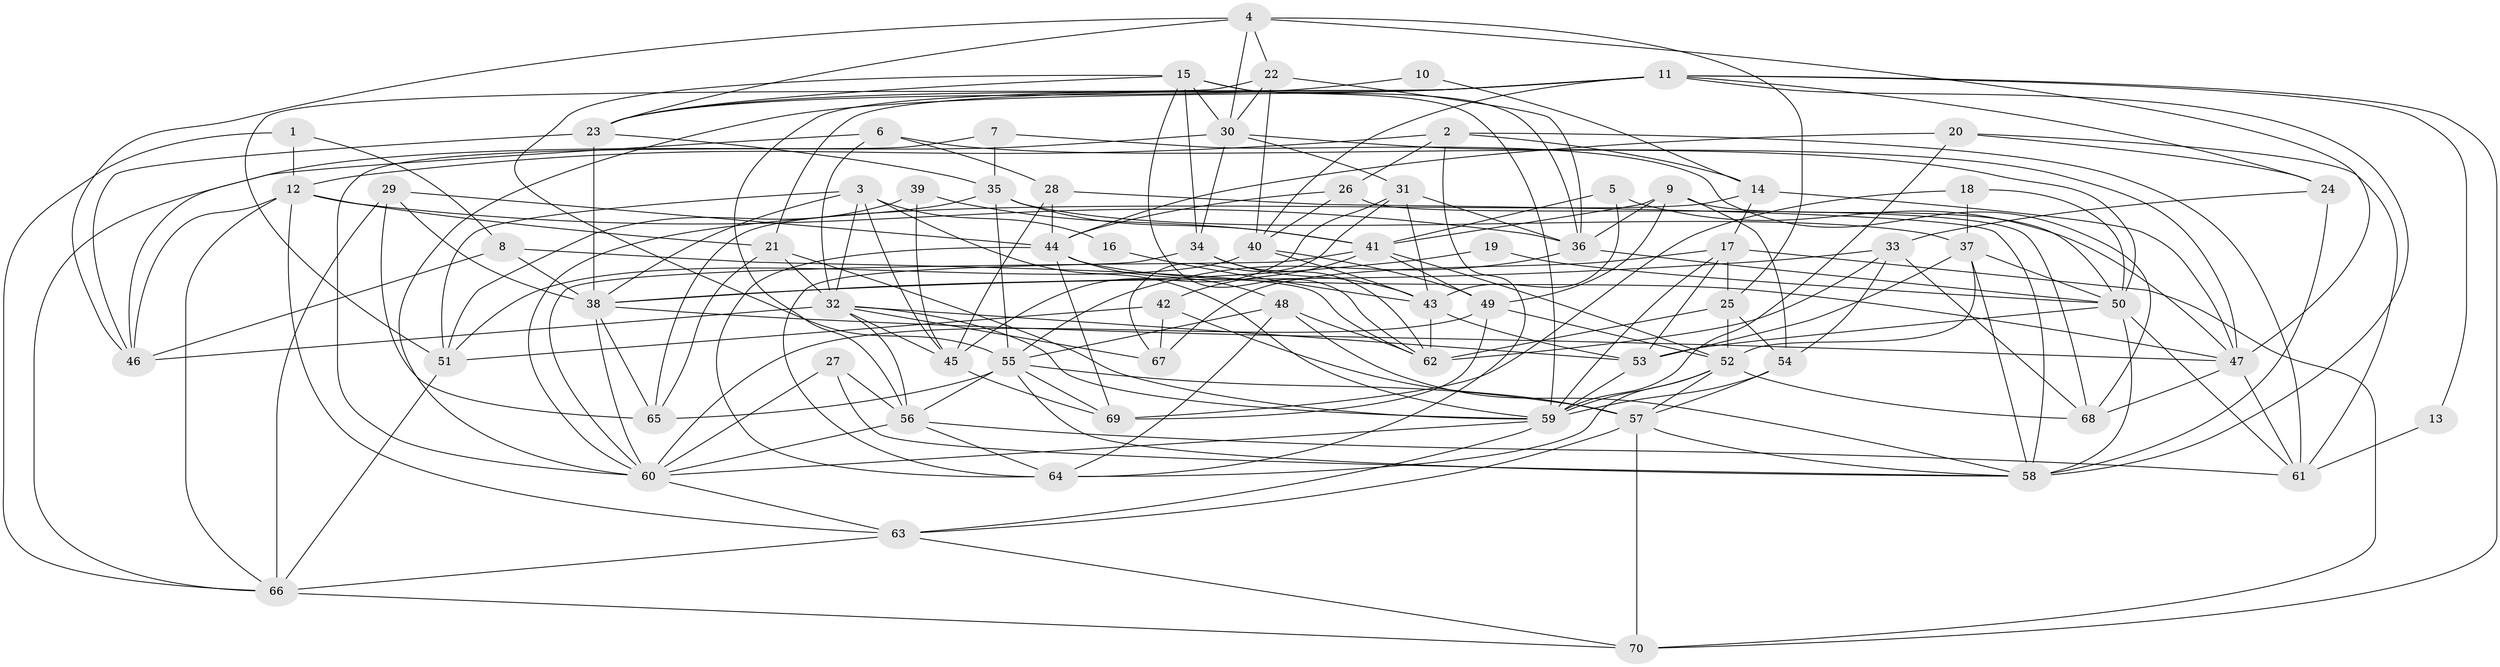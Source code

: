 // original degree distribution, {4: 0.23741007194244604, 5: 0.2158273381294964, 3: 0.2733812949640288, 6: 0.10071942446043165, 2: 0.1366906474820144, 7: 0.014388489208633094, 8: 0.02158273381294964}
// Generated by graph-tools (version 1.1) at 2025/50/03/09/25 03:50:07]
// undirected, 70 vertices, 199 edges
graph export_dot {
graph [start="1"]
  node [color=gray90,style=filled];
  1;
  2;
  3;
  4;
  5;
  6;
  7;
  8;
  9;
  10;
  11;
  12;
  13;
  14;
  15;
  16;
  17;
  18;
  19;
  20;
  21;
  22;
  23;
  24;
  25;
  26;
  27;
  28;
  29;
  30;
  31;
  32;
  33;
  34;
  35;
  36;
  37;
  38;
  39;
  40;
  41;
  42;
  43;
  44;
  45;
  46;
  47;
  48;
  49;
  50;
  51;
  52;
  53;
  54;
  55;
  56;
  57;
  58;
  59;
  60;
  61;
  62;
  63;
  64;
  65;
  66;
  67;
  68;
  69;
  70;
  1 -- 8 [weight=1.0];
  1 -- 12 [weight=1.0];
  1 -- 66 [weight=1.0];
  2 -- 12 [weight=1.0];
  2 -- 14 [weight=1.0];
  2 -- 26 [weight=1.0];
  2 -- 61 [weight=1.0];
  2 -- 64 [weight=1.0];
  3 -- 16 [weight=1.0];
  3 -- 32 [weight=1.0];
  3 -- 38 [weight=1.0];
  3 -- 45 [weight=1.0];
  3 -- 51 [weight=1.0];
  3 -- 59 [weight=1.0];
  4 -- 22 [weight=1.0];
  4 -- 23 [weight=1.0];
  4 -- 25 [weight=1.0];
  4 -- 30 [weight=1.0];
  4 -- 46 [weight=1.0];
  4 -- 47 [weight=1.0];
  5 -- 41 [weight=1.0];
  5 -- 43 [weight=1.0];
  5 -- 47 [weight=1.0];
  6 -- 28 [weight=1.0];
  6 -- 32 [weight=1.0];
  6 -- 46 [weight=1.0];
  6 -- 50 [weight=1.0];
  7 -- 35 [weight=1.0];
  7 -- 60 [weight=1.0];
  7 -- 68 [weight=1.0];
  8 -- 38 [weight=1.0];
  8 -- 46 [weight=1.0];
  8 -- 62 [weight=1.0];
  9 -- 36 [weight=1.0];
  9 -- 41 [weight=1.0];
  9 -- 49 [weight=1.0];
  9 -- 50 [weight=1.0];
  9 -- 54 [weight=1.0];
  10 -- 14 [weight=1.0];
  10 -- 23 [weight=1.0];
  11 -- 13 [weight=1.0];
  11 -- 21 [weight=1.0];
  11 -- 23 [weight=1.0];
  11 -- 24 [weight=1.0];
  11 -- 40 [weight=1.0];
  11 -- 56 [weight=1.0];
  11 -- 58 [weight=2.0];
  11 -- 60 [weight=1.0];
  11 -- 70 [weight=1.0];
  12 -- 21 [weight=1.0];
  12 -- 36 [weight=1.0];
  12 -- 46 [weight=1.0];
  12 -- 63 [weight=1.0];
  12 -- 66 [weight=1.0];
  13 -- 61 [weight=1.0];
  14 -- 17 [weight=1.0];
  14 -- 47 [weight=1.0];
  14 -- 65 [weight=1.0];
  15 -- 23 [weight=1.0];
  15 -- 30 [weight=1.0];
  15 -- 34 [weight=1.0];
  15 -- 36 [weight=1.0];
  15 -- 55 [weight=1.0];
  15 -- 59 [weight=1.0];
  15 -- 62 [weight=1.0];
  16 -- 43 [weight=1.0];
  17 -- 25 [weight=1.0];
  17 -- 53 [weight=1.0];
  17 -- 59 [weight=1.0];
  17 -- 67 [weight=1.0];
  17 -- 70 [weight=1.0];
  18 -- 37 [weight=1.0];
  18 -- 50 [weight=1.0];
  18 -- 69 [weight=1.0];
  19 -- 38 [weight=1.0];
  19 -- 50 [weight=1.0];
  20 -- 24 [weight=1.0];
  20 -- 44 [weight=1.0];
  20 -- 59 [weight=1.0];
  20 -- 61 [weight=1.0];
  21 -- 32 [weight=1.0];
  21 -- 59 [weight=1.0];
  21 -- 65 [weight=1.0];
  22 -- 30 [weight=1.0];
  22 -- 36 [weight=1.0];
  22 -- 40 [weight=1.0];
  22 -- 51 [weight=1.0];
  23 -- 35 [weight=1.0];
  23 -- 38 [weight=1.0];
  23 -- 46 [weight=1.0];
  24 -- 33 [weight=1.0];
  24 -- 58 [weight=1.0];
  25 -- 52 [weight=1.0];
  25 -- 54 [weight=1.0];
  25 -- 62 [weight=1.0];
  26 -- 40 [weight=1.0];
  26 -- 44 [weight=1.0];
  26 -- 68 [weight=1.0];
  27 -- 56 [weight=2.0];
  27 -- 58 [weight=1.0];
  27 -- 60 [weight=1.0];
  28 -- 44 [weight=1.0];
  28 -- 45 [weight=1.0];
  28 -- 58 [weight=1.0];
  29 -- 38 [weight=1.0];
  29 -- 44 [weight=1.0];
  29 -- 65 [weight=1.0];
  29 -- 66 [weight=1.0];
  30 -- 31 [weight=1.0];
  30 -- 34 [weight=1.0];
  30 -- 47 [weight=1.0];
  30 -- 66 [weight=1.0];
  31 -- 36 [weight=1.0];
  31 -- 43 [weight=1.0];
  31 -- 45 [weight=1.0];
  31 -- 67 [weight=1.0];
  32 -- 45 [weight=1.0];
  32 -- 46 [weight=1.0];
  32 -- 53 [weight=1.0];
  32 -- 56 [weight=2.0];
  32 -- 59 [weight=1.0];
  32 -- 67 [weight=1.0];
  33 -- 38 [weight=1.0];
  33 -- 54 [weight=1.0];
  33 -- 62 [weight=1.0];
  33 -- 68 [weight=1.0];
  34 -- 43 [weight=1.0];
  34 -- 62 [weight=1.0];
  34 -- 64 [weight=1.0];
  35 -- 37 [weight=1.0];
  35 -- 41 [weight=1.0];
  35 -- 55 [weight=1.0];
  35 -- 60 [weight=1.0];
  36 -- 50 [weight=1.0];
  36 -- 55 [weight=1.0];
  37 -- 50 [weight=1.0];
  37 -- 52 [weight=1.0];
  37 -- 53 [weight=1.0];
  37 -- 58 [weight=1.0];
  38 -- 47 [weight=1.0];
  38 -- 60 [weight=1.0];
  38 -- 65 [weight=1.0];
  39 -- 41 [weight=1.0];
  39 -- 45 [weight=1.0];
  39 -- 51 [weight=1.0];
  40 -- 43 [weight=1.0];
  40 -- 49 [weight=1.0];
  40 -- 51 [weight=1.0];
  41 -- 42 [weight=1.0];
  41 -- 49 [weight=1.0];
  41 -- 52 [weight=1.0];
  41 -- 60 [weight=1.0];
  42 -- 51 [weight=2.0];
  42 -- 57 [weight=1.0];
  42 -- 67 [weight=1.0];
  43 -- 53 [weight=1.0];
  43 -- 62 [weight=1.0];
  44 -- 47 [weight=1.0];
  44 -- 48 [weight=1.0];
  44 -- 64 [weight=1.0];
  44 -- 69 [weight=1.0];
  45 -- 69 [weight=1.0];
  47 -- 61 [weight=1.0];
  47 -- 68 [weight=1.0];
  48 -- 55 [weight=2.0];
  48 -- 58 [weight=1.0];
  48 -- 62 [weight=1.0];
  48 -- 64 [weight=1.0];
  49 -- 52 [weight=1.0];
  49 -- 60 [weight=1.0];
  49 -- 69 [weight=1.0];
  50 -- 53 [weight=1.0];
  50 -- 58 [weight=1.0];
  50 -- 61 [weight=1.0];
  51 -- 66 [weight=1.0];
  52 -- 57 [weight=1.0];
  52 -- 59 [weight=1.0];
  52 -- 64 [weight=1.0];
  52 -- 68 [weight=1.0];
  53 -- 59 [weight=1.0];
  54 -- 57 [weight=1.0];
  54 -- 59 [weight=1.0];
  55 -- 56 [weight=1.0];
  55 -- 57 [weight=1.0];
  55 -- 58 [weight=1.0];
  55 -- 65 [weight=1.0];
  55 -- 69 [weight=1.0];
  56 -- 60 [weight=1.0];
  56 -- 61 [weight=1.0];
  56 -- 64 [weight=1.0];
  57 -- 58 [weight=1.0];
  57 -- 63 [weight=1.0];
  57 -- 70 [weight=1.0];
  59 -- 60 [weight=1.0];
  59 -- 63 [weight=1.0];
  60 -- 63 [weight=1.0];
  63 -- 66 [weight=1.0];
  63 -- 70 [weight=1.0];
  66 -- 70 [weight=1.0];
}
